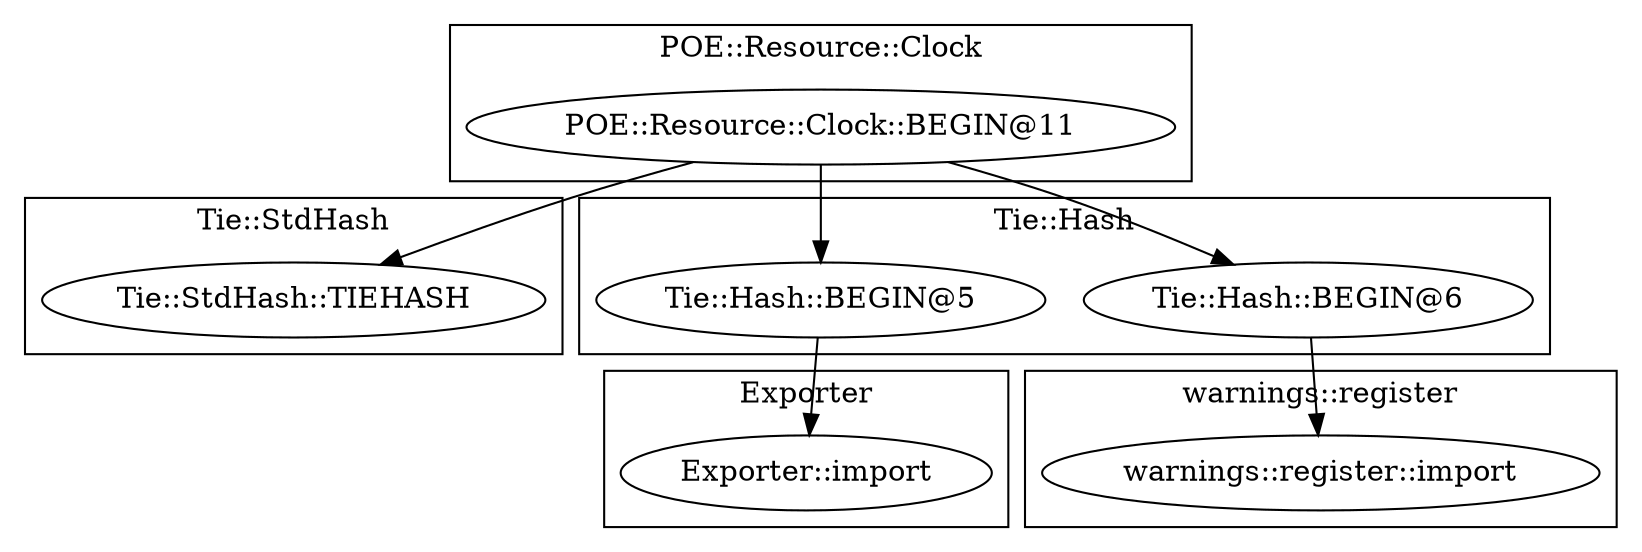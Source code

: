 digraph {
graph [overlap=false]
subgraph cluster_Tie_StdHash {
	label="Tie::StdHash";
	"Tie::StdHash::TIEHASH";
}
subgraph cluster_Exporter {
	label="Exporter";
	"Exporter::import";
}
subgraph cluster_warnings_register {
	label="warnings::register";
	"warnings::register::import";
}
subgraph cluster_Tie_Hash {
	label="Tie::Hash";
	"Tie::Hash::BEGIN@5";
	"Tie::Hash::BEGIN@6";
}
subgraph cluster_POE_Resource_Clock {
	label="POE::Resource::Clock";
	"POE::Resource::Clock::BEGIN@11";
}
"POE::Resource::Clock::BEGIN@11" -> "Tie::Hash::BEGIN@5";
"POE::Resource::Clock::BEGIN@11" -> "Tie::Hash::BEGIN@6";
"Tie::Hash::BEGIN@6" -> "warnings::register::import";
"POE::Resource::Clock::BEGIN@11" -> "Tie::StdHash::TIEHASH";
"Tie::Hash::BEGIN@5" -> "Exporter::import";
}
